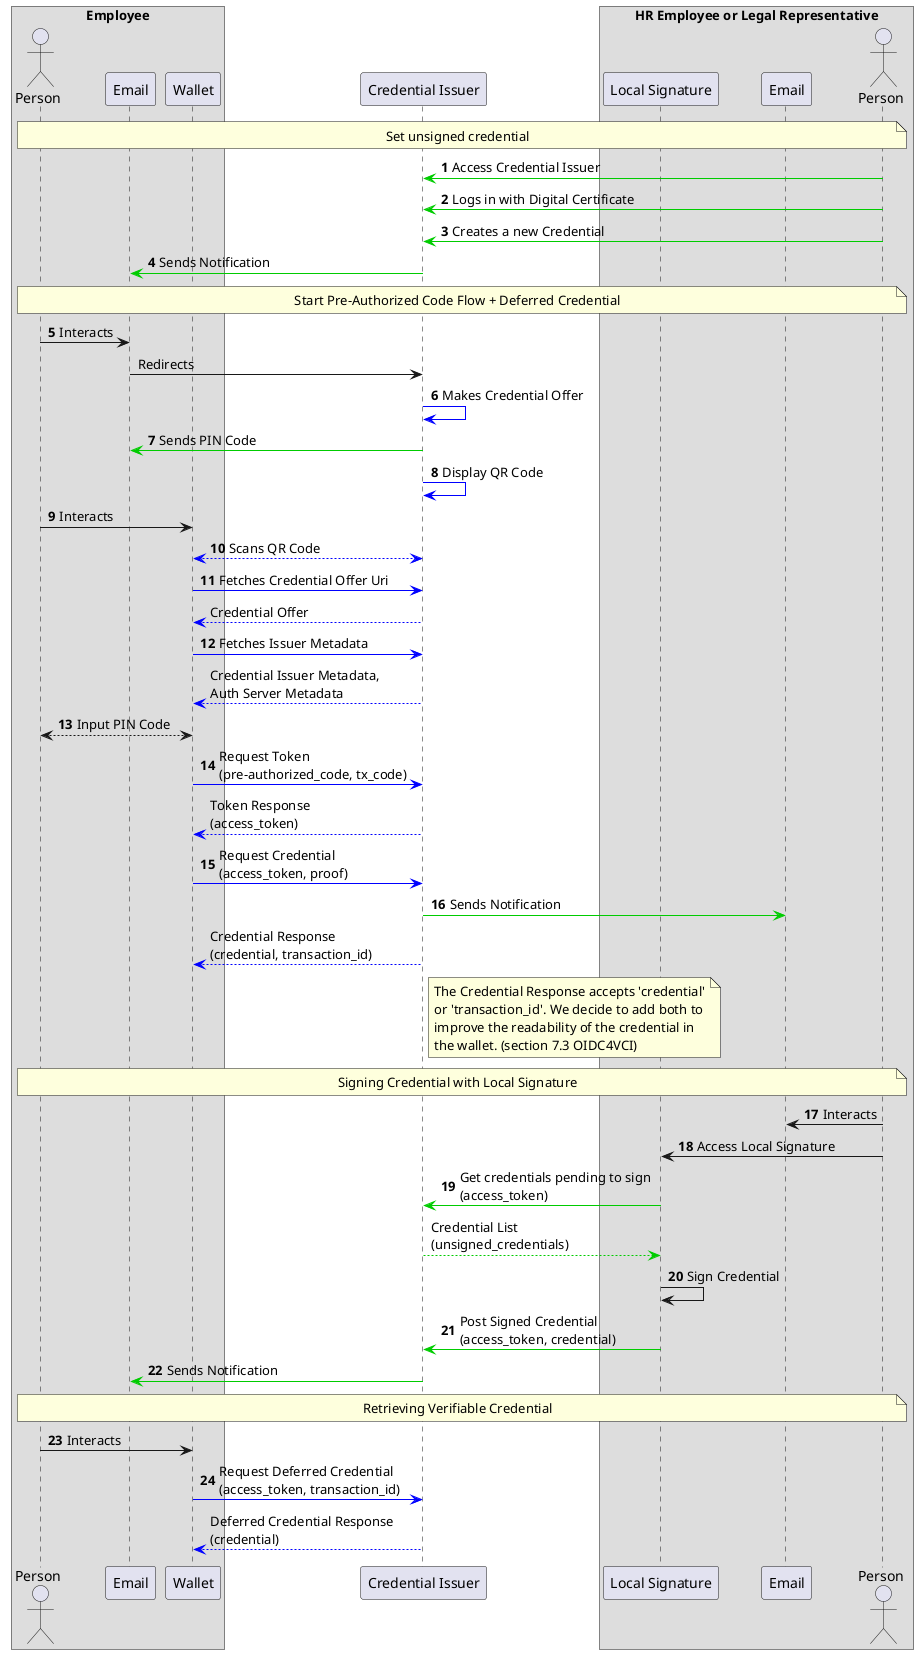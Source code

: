 @startuml
'https://plantuml.com/sequence-diagram

autonumber
skinparam BoxPadding 10

' -------------------- Headers -------------------- '

box "Employee"
    actor Person as u_person
    participant Email as u_email
    participant Wallet as wallet
end box

participant "Credential Issuer" as issuer

box "HR Employee or Legal Representative"
    participant "Local Signature" as local_signature
    participant Email as hr_email
    actor Person as hr_person
end box

' -------------------- Diagram -------------------- '

note over u_person, hr_person: Set unsigned credential

hr_person -[#00CC00]> issuer: Access Credential Issuer
hr_person -[#00CC00]> issuer: Logs in with Digital Certificate
hr_person -[#00CC00]> issuer: Creates a new Credential
issuer -[#00CC00]> u_email: Sends Notification

note over u_person, hr_person: Start Pre-Authorized Code Flow + Deferred Credential

u_person -> u_email: Interacts
autonumber stop
u_email -> issuer: Redirects

autonumber 6
issuer -[#0000FF]> issuer: Makes Credential Offer
issuer -[#00CC00]> u_email: Sends PIN Code
issuer -[#0000FF]> issuer: Display QR Code
u_person -> wallet: Interacts
wallet <-[#0000FF]-> issuer: Scans QR Code

wallet -[#0000FF]> issuer: Fetches Credential Offer Uri
autonumber stop
return Credential Offer

autonumber 12
wallet -[#0000FF]> issuer: Fetches Issuer Metadata
autonumber stop
return Credential Issuer Metadata, \nAuth Server Metadata

autonumber 13
wallet <--> u_person: Input PIN Code
wallet -[#0000FF]> issuer: Request Token \n(pre-authorized_code, tx_code)
autonumber stop
return Token Response \n(access_token)

autonumber 15
wallet -[#0000FF]> issuer: Request Credential \n(access_token, proof)
issuer -[#00CC00]> hr_email: Sends Notification
autonumber stop
issuer -[#0000FF]-> wallet: Credential Response \n(credential, transaction_id)
note right issuer
    The Credential Response accepts 'credential'
    or 'transaction_id'. We decide to add both to
    improve the readability of the credential in
    the wallet. (section 7.3 OIDC4VCI)
end note

note over u_person, hr_person: Signing Credential with Local Signature

autonumber 17
hr_person -> hr_email: Interacts
hr_person -> local_signature: Access Local Signature
local_signature -[#00CC00]> issuer: Get credentials pending to sign \n(access_token)
autonumber stop
return Credential List \n(unsigned_credentials)
autonumber 20
local_signature -> local_signature: Sign Credential
local_signature -[#00CC00]> issuer: Post Signed Credential \n(access_token, credential)
issuer -[#00CC00]> u_email: Sends Notification

note over u_person, hr_person: Retrieving Verifiable Credential

u_person -> wallet: Interacts
wallet -[#0000FF]> issuer: Request Deferred Credential \n(access_token, transaction_id)
autonumber stop
return Deferred Credential Response \n(credential)

@enduml